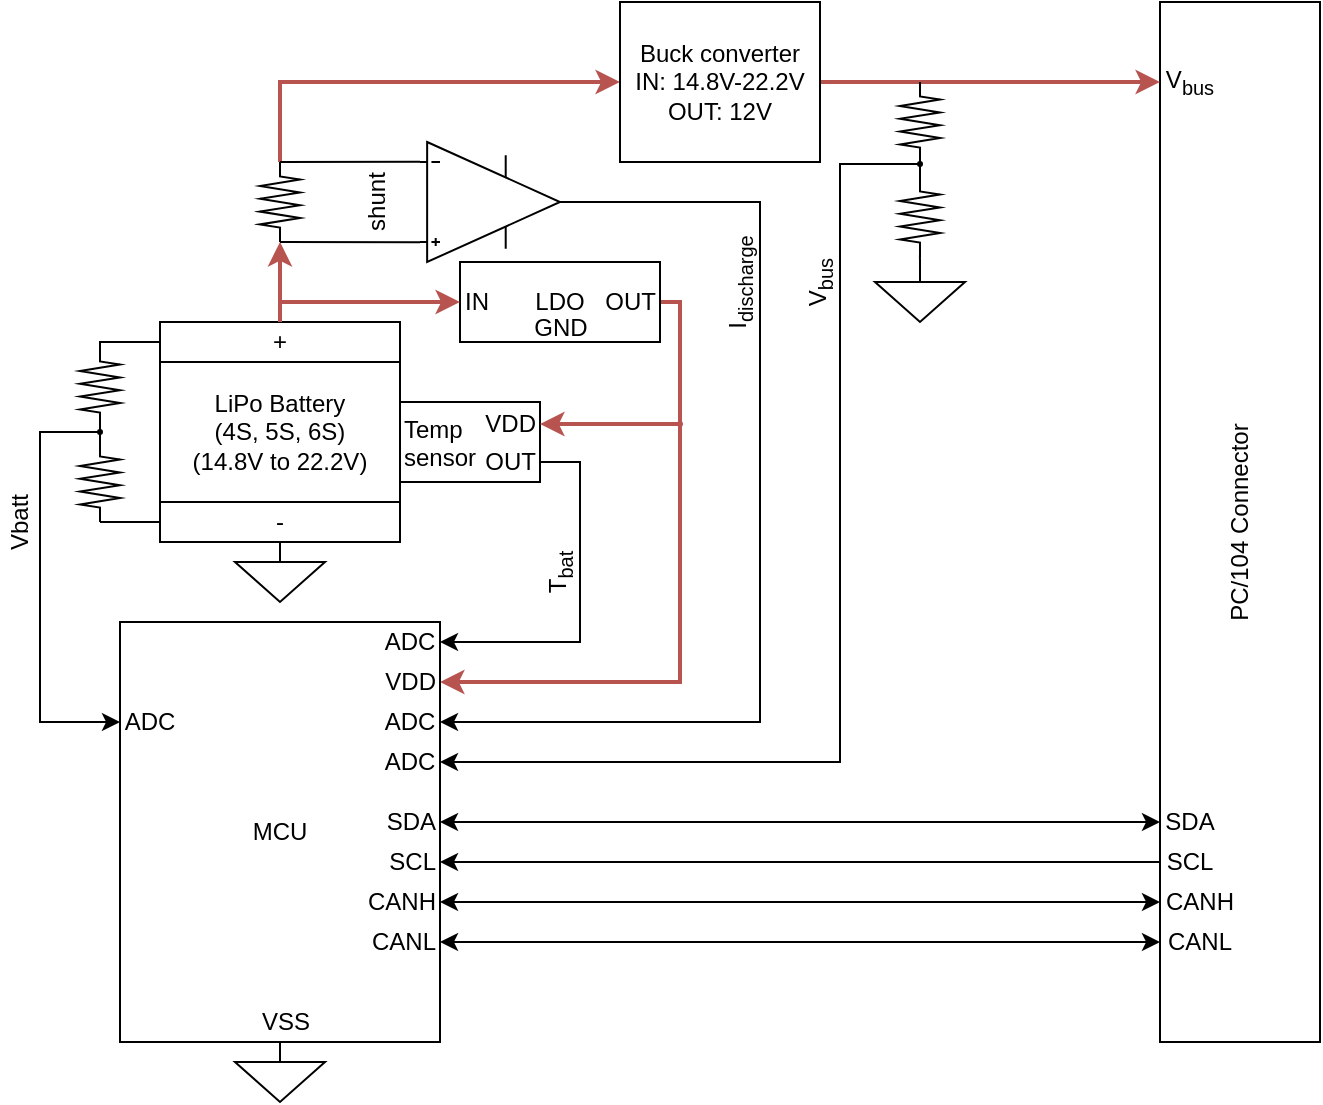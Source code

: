 <mxfile version="20.7.4" type="device"><diagram id="SvXEkmfAaPHZ2Xe7f3kF" name="EPS System Overview"><mxGraphModel dx="1434" dy="843" grid="1" gridSize="10" guides="1" tooltips="1" connect="1" arrows="1" fold="1" page="1" pageScale="1" pageWidth="850" pageHeight="1100" math="0" shadow="0"><root><mxCell id="0"/><mxCell id="1" parent="0"/><mxCell id="K8COQsO3TOyMKr10c5np-125" value="" style="edgeStyle=none;rounded=0;orthogonalLoop=1;jettySize=auto;html=1;exitX=1;exitY=0.5;exitDx=0;exitDy=0;strokeWidth=2;startArrow=none;startFill=0;endArrow=none;endFill=1;fillColor=#f8cecc;strokeColor=#B85450;" parent="1" source="K8COQsO3TOyMKr10c5np-104" edge="1"><mxGeometry relative="1" as="geometry"><mxPoint x="440" y="330" as="targetPoint"/><mxPoint x="430" y="290" as="sourcePoint"/><Array as="points"><mxPoint x="440" y="270"/></Array></mxGeometry></mxCell><mxCell id="K8COQsO3TOyMKr10c5np-108" style="edgeStyle=none;rounded=0;orthogonalLoop=1;jettySize=auto;html=1;exitX=0.5;exitY=1;exitDx=0;exitDy=0;strokeWidth=2;startArrow=none;startFill=0;endArrow=classic;endFill=1;entryX=1;entryY=0.5;entryDx=0;entryDy=0;fillColor=#f8cecc;strokeColor=#b85450;" parent="1" source="K8COQsO3TOyMKr10c5np-123" target="K8COQsO3TOyMKr10c5np-109" edge="1"><mxGeometry relative="1" as="geometry"><mxPoint x="340" y="450" as="targetPoint"/><Array as="points"><mxPoint x="440" y="340"/><mxPoint x="440" y="460"/></Array></mxGeometry></mxCell><mxCell id="K8COQsO3TOyMKr10c5np-81" value="PC/104 Connector" style="rounded=0;whiteSpace=wrap;html=1;strokeWidth=1;rotation=-90;" parent="1" vertex="1"><mxGeometry x="460" y="340" width="520" height="80" as="geometry"/></mxCell><mxCell id="K8COQsO3TOyMKr10c5np-47" style="edgeStyle=none;rounded=0;orthogonalLoop=1;jettySize=auto;html=1;strokeWidth=1;endArrow=none;endFill=0;exitX=0;exitY=0.5;exitDx=0;exitDy=0;entryX=1;entryY=0.5;entryDx=0;entryDy=0;entryPerimeter=0;" parent="1" source="K8COQsO3TOyMKr10c5np-2" target="K8COQsO3TOyMKr10c5np-53" edge="1"><mxGeometry relative="1" as="geometry"><mxPoint x="150" y="302.5" as="targetPoint"/><Array as="points"><mxPoint x="150" y="290"/></Array></mxGeometry></mxCell><mxCell id="K8COQsO3TOyMKr10c5np-6" value="" style="group" parent="1" vertex="1" connectable="0"><mxGeometry x="180" y="280" width="120" height="110" as="geometry"/></mxCell><mxCell id="K8COQsO3TOyMKr10c5np-1" value="LiPo Battery&lt;br&gt;(4S, 5S, 6S)&lt;br&gt;(14.8V to 22.2V)" style="rounded=0;whiteSpace=wrap;html=1;" parent="K8COQsO3TOyMKr10c5np-6" vertex="1"><mxGeometry width="120" height="110.0" as="geometry"/></mxCell><mxCell id="K8COQsO3TOyMKr10c5np-2" value="+" style="text;html=1;strokeColor=default;fillColor=none;align=center;verticalAlign=middle;whiteSpace=wrap;rounded=0;" parent="K8COQsO3TOyMKr10c5np-6" vertex="1"><mxGeometry width="120" height="20" as="geometry"/></mxCell><mxCell id="K8COQsO3TOyMKr10c5np-3" value="-" style="text;html=1;strokeColor=default;fillColor=none;align=center;verticalAlign=middle;whiteSpace=wrap;rounded=0;" parent="K8COQsO3TOyMKr10c5np-6" vertex="1"><mxGeometry y="90" width="120" height="20" as="geometry"/></mxCell><mxCell id="K8COQsO3TOyMKr10c5np-7" style="rounded=0;orthogonalLoop=1;jettySize=auto;html=1;exitX=0.5;exitY=0;exitDx=0;exitDy=0;fillColor=#f8cecc;strokeColor=#b85450;strokeWidth=2;entryX=0;entryY=0.5;entryDx=0;entryDy=0;entryPerimeter=0;" parent="1" source="K8COQsO3TOyMKr10c5np-2" target="K8COQsO3TOyMKr10c5np-59" edge="1"><mxGeometry relative="1" as="geometry"><mxPoint x="270" y="240" as="targetPoint"/></mxGeometry></mxCell><mxCell id="K8COQsO3TOyMKr10c5np-8" value="" style="pointerEvents=1;verticalLabelPosition=bottom;shadow=0;dashed=0;align=center;html=1;verticalAlign=top;shape=mxgraph.electrical.signal_sources.signal_ground;" parent="1" vertex="1"><mxGeometry x="217.5" y="390" width="45" height="30" as="geometry"/></mxCell><mxCell id="K8COQsO3TOyMKr10c5np-9" style="edgeStyle=orthogonalEdgeStyle;rounded=0;orthogonalLoop=1;jettySize=auto;html=1;exitX=0.5;exitY=1;exitDx=0;exitDy=0;entryX=0.5;entryY=0;entryDx=0;entryDy=0;entryPerimeter=0;strokeWidth=1;endArrow=none;endFill=0;" parent="1" source="K8COQsO3TOyMKr10c5np-3" target="K8COQsO3TOyMKr10c5np-8" edge="1"><mxGeometry relative="1" as="geometry"/></mxCell><mxCell id="K8COQsO3TOyMKr10c5np-40" style="edgeStyle=none;rounded=0;orthogonalLoop=1;jettySize=auto;html=1;strokeWidth=2;endArrow=classic;endFill=1;exitX=1;exitY=0.5;exitDx=0;exitDy=0;fillColor=#f8cecc;strokeColor=#b85450;entryX=0;entryY=0.5;entryDx=0;entryDy=0;exitPerimeter=0;" parent="1" source="K8COQsO3TOyMKr10c5np-59" target="K8COQsO3TOyMKr10c5np-42" edge="1"><mxGeometry relative="1" as="geometry"><mxPoint x="440" y="160" as="targetPoint"/><mxPoint x="270" y="200" as="sourcePoint"/><Array as="points"><mxPoint x="240" y="160"/></Array></mxGeometry></mxCell><mxCell id="K8COQsO3TOyMKr10c5np-17" style="edgeStyle=none;rounded=0;orthogonalLoop=1;jettySize=auto;html=1;strokeWidth=1;endArrow=none;endFill=0;exitX=0;exitY=0.835;exitDx=0;exitDy=0;exitPerimeter=0;entryX=0;entryY=0.5;entryDx=0;entryDy=0;entryPerimeter=0;" parent="1" source="K8COQsO3TOyMKr10c5np-19" target="K8COQsO3TOyMKr10c5np-59" edge="1"><mxGeometry relative="1" as="geometry"><mxPoint x="280" y="240" as="targetPoint"/><mxPoint x="354" y="209" as="sourcePoint"/></mxGeometry></mxCell><mxCell id="K8COQsO3TOyMKr10c5np-18" style="edgeStyle=none;rounded=0;orthogonalLoop=1;jettySize=auto;html=1;exitX=0;exitY=0.165;exitDx=0;exitDy=0;exitPerimeter=0;strokeWidth=1;endArrow=none;endFill=0;entryX=1;entryY=0.5;entryDx=0;entryDy=0;entryPerimeter=0;" parent="1" source="K8COQsO3TOyMKr10c5np-19" target="K8COQsO3TOyMKr10c5np-59" edge="1"><mxGeometry relative="1" as="geometry"><mxPoint x="280" y="200" as="targetPoint"/></mxGeometry></mxCell><mxCell id="K8COQsO3TOyMKr10c5np-39" style="edgeStyle=none;rounded=0;orthogonalLoop=1;jettySize=auto;html=1;exitX=1;exitY=0.5;exitDx=0;exitDy=0;exitPerimeter=0;entryX=1;entryY=0.5;entryDx=0;entryDy=0;strokeWidth=1;endArrow=classic;endFill=1;startArrow=none;" parent="1" source="K8COQsO3TOyMKr10c5np-69" target="K8COQsO3TOyMKr10c5np-38" edge="1"><mxGeometry relative="1" as="geometry"><Array as="points"><mxPoint x="480" y="220"/><mxPoint x="480" y="480"/></Array></mxGeometry></mxCell><mxCell id="K8COQsO3TOyMKr10c5np-19" value="" style="verticalLabelPosition=bottom;shadow=0;dashed=0;align=center;html=1;verticalAlign=top;shape=mxgraph.electrical.abstract.operational_amp_1;rotation=0;aspect=fixed;" parent="1" vertex="1"><mxGeometry x="310" y="190" width="70" height="60" as="geometry"/></mxCell><mxCell id="K8COQsO3TOyMKr10c5np-32" value="MCU" style="rounded=0;whiteSpace=wrap;html=1;" parent="1" vertex="1"><mxGeometry x="160" y="430" width="160" height="210" as="geometry"/></mxCell><mxCell id="K8COQsO3TOyMKr10c5np-38" value="ADC" style="text;html=1;strokeColor=none;fillColor=none;align=center;verticalAlign=middle;whiteSpace=wrap;rounded=0;" parent="1" vertex="1"><mxGeometry x="290" y="470" width="30" height="20" as="geometry"/></mxCell><mxCell id="K8COQsO3TOyMKr10c5np-46" style="edgeStyle=none;rounded=0;orthogonalLoop=1;jettySize=auto;html=1;strokeWidth=2;endArrow=classic;endFill=1;exitX=1;exitY=0.5;exitDx=0;exitDy=0;fillColor=#f8cecc;strokeColor=#b85450;entryX=0;entryY=0.5;entryDx=0;entryDy=0;" parent="1" source="K8COQsO3TOyMKr10c5np-42" target="K8COQsO3TOyMKr10c5np-82" edge="1"><mxGeometry relative="1" as="geometry"><mxPoint x="670" y="160" as="targetPoint"/></mxGeometry></mxCell><mxCell id="K8COQsO3TOyMKr10c5np-42" value="Buck converter&lt;br&gt;IN: 14.8V-22.2V&lt;br&gt;OUT: 12V" style="rounded=0;whiteSpace=wrap;html=1;" parent="1" vertex="1"><mxGeometry x="410" y="120" width="100" height="80" as="geometry"/></mxCell><mxCell id="K8COQsO3TOyMKr10c5np-55" style="edgeStyle=none;rounded=0;orthogonalLoop=1;jettySize=auto;html=1;exitX=0.5;exitY=1;exitDx=0;exitDy=0;entryX=1;entryY=0.5;entryDx=0;entryDy=0;entryPerimeter=0;strokeWidth=1;endArrow=none;endFill=0;startArrow=none;" parent="1" source="K8COQsO3TOyMKr10c5np-65" target="K8COQsO3TOyMKr10c5np-54" edge="1"><mxGeometry relative="1" as="geometry"/></mxCell><mxCell id="K8COQsO3TOyMKr10c5np-63" style="edgeStyle=none;rounded=0;orthogonalLoop=1;jettySize=auto;html=1;strokeWidth=1;endArrow=classic;endFill=1;entryX=0;entryY=0.5;entryDx=0;entryDy=0;exitX=0;exitY=0.5;exitDx=0;exitDy=0;" parent="1" source="K8COQsO3TOyMKr10c5np-65" target="K8COQsO3TOyMKr10c5np-64" edge="1"><mxGeometry relative="1" as="geometry"><mxPoint x="130" y="420" as="targetPoint"/><mxPoint x="150" y="340" as="sourcePoint"/><Array as="points"><mxPoint x="120" y="335"/><mxPoint x="120" y="480"/></Array></mxGeometry></mxCell><mxCell id="K8COQsO3TOyMKr10c5np-53" value="" style="pointerEvents=1;verticalLabelPosition=bottom;shadow=0;dashed=0;align=center;html=1;verticalAlign=top;shape=mxgraph.electrical.resistors.resistor_2;strokeColor=default;strokeWidth=1;rotation=-90;" parent="1" vertex="1"><mxGeometry x="130" y="302.5" width="40" height="20" as="geometry"/></mxCell><mxCell id="K8COQsO3TOyMKr10c5np-54" value="" style="pointerEvents=1;verticalLabelPosition=bottom;shadow=0;dashed=0;align=center;html=1;verticalAlign=top;shape=mxgraph.electrical.resistors.resistor_2;strokeColor=default;strokeWidth=1;rotation=-90;" parent="1" vertex="1"><mxGeometry x="130" y="350" width="40" height="20" as="geometry"/></mxCell><mxCell id="K8COQsO3TOyMKr10c5np-56" style="edgeStyle=none;rounded=0;orthogonalLoop=1;jettySize=auto;html=1;exitX=0;exitY=0.5;exitDx=0;exitDy=0;entryX=0;entryY=0.5;entryDx=0;entryDy=0;entryPerimeter=0;strokeWidth=1;endArrow=none;endFill=0;" parent="1" source="K8COQsO3TOyMKr10c5np-3" target="K8COQsO3TOyMKr10c5np-54" edge="1"><mxGeometry relative="1" as="geometry"/></mxCell><mxCell id="K8COQsO3TOyMKr10c5np-59" value="" style="pointerEvents=1;verticalLabelPosition=bottom;shadow=0;dashed=0;align=center;html=1;verticalAlign=top;shape=mxgraph.electrical.resistors.resistor_2;strokeColor=default;strokeWidth=1;rotation=-90;" parent="1" vertex="1"><mxGeometry x="220" y="210" width="40" height="20" as="geometry"/></mxCell><mxCell id="K8COQsO3TOyMKr10c5np-61" value="shunt" style="text;html=1;strokeColor=none;fillColor=none;align=center;verticalAlign=middle;whiteSpace=wrap;rounded=0;strokeWidth=1;rotation=-90;" parent="1" vertex="1"><mxGeometry x="267" y="215" width="42.5" height="10" as="geometry"/></mxCell><mxCell id="K8COQsO3TOyMKr10c5np-64" value="ADC" style="text;html=1;strokeColor=none;fillColor=none;align=center;verticalAlign=middle;whiteSpace=wrap;rounded=0;" parent="1" vertex="1"><mxGeometry x="160" y="470" width="30" height="20" as="geometry"/></mxCell><mxCell id="K8COQsO3TOyMKr10c5np-65" value="" style="ellipse;whiteSpace=wrap;html=1;aspect=fixed;strokeColor=default;strokeWidth=1;fillColor=#000000;" parent="1" vertex="1"><mxGeometry x="149" y="334" width="2" height="2" as="geometry"/></mxCell><mxCell id="K8COQsO3TOyMKr10c5np-66" value="" style="edgeStyle=none;rounded=0;orthogonalLoop=1;jettySize=auto;html=1;exitX=0;exitY=0.5;exitDx=0;exitDy=0;exitPerimeter=0;entryX=0.5;entryY=0;entryDx=0;entryDy=0;strokeWidth=1;endArrow=none;endFill=0;" parent="1" source="K8COQsO3TOyMKr10c5np-53" target="K8COQsO3TOyMKr10c5np-65" edge="1"><mxGeometry relative="1" as="geometry"><mxPoint x="150" y="332.5" as="sourcePoint"/><mxPoint x="150" y="340" as="targetPoint"/></mxGeometry></mxCell><mxCell id="K8COQsO3TOyMKr10c5np-68" value="Vbatt" style="text;html=1;strokeColor=none;fillColor=none;align=center;verticalAlign=middle;whiteSpace=wrap;rounded=0;strokeWidth=1;rotation=-90;" parent="1" vertex="1"><mxGeometry x="80" y="370" width="60" height="20" as="geometry"/></mxCell><mxCell id="K8COQsO3TOyMKr10c5np-69" value="I&lt;sub&gt;discharge&lt;/sub&gt;" style="text;html=1;strokeColor=none;fillColor=none;align=center;verticalAlign=middle;whiteSpace=wrap;rounded=0;strokeWidth=1;rotation=-90;" parent="1" vertex="1"><mxGeometry x="430" y="250" width="80" height="20" as="geometry"/></mxCell><mxCell id="K8COQsO3TOyMKr10c5np-70" value="" style="edgeStyle=none;rounded=0;orthogonalLoop=1;jettySize=auto;html=1;exitX=1;exitY=0.5;exitDx=0;exitDy=0;exitPerimeter=0;entryX=1;entryY=0.5;entryDx=0;entryDy=0;strokeWidth=1;endArrow=none;endFill=1;" parent="1" source="K8COQsO3TOyMKr10c5np-19" target="K8COQsO3TOyMKr10c5np-69" edge="1"><mxGeometry relative="1" as="geometry"><mxPoint x="380" y="220" as="sourcePoint"/><mxPoint x="320" y="460" as="targetPoint"/><Array as="points"/></mxGeometry></mxCell><mxCell id="K8COQsO3TOyMKr10c5np-74" style="edgeStyle=none;rounded=0;orthogonalLoop=1;jettySize=auto;html=1;exitX=0;exitY=0.5;exitDx=0;exitDy=0;exitPerimeter=0;entryX=1;entryY=0.5;entryDx=0;entryDy=0;strokeWidth=1;endArrow=classic;endFill=1;startArrow=none;" parent="1" source="K8COQsO3TOyMKr10c5np-79" target="K8COQsO3TOyMKr10c5np-73" edge="1"><mxGeometry relative="1" as="geometry"><Array as="points"><mxPoint x="520" y="201"/><mxPoint x="520" y="500"/></Array></mxGeometry></mxCell><mxCell id="K8COQsO3TOyMKr10c5np-71" value="" style="pointerEvents=1;verticalLabelPosition=bottom;shadow=0;dashed=0;align=center;html=1;verticalAlign=top;shape=mxgraph.electrical.resistors.resistor_2;strokeColor=default;strokeWidth=1;rotation=-90;" parent="1" vertex="1"><mxGeometry x="540" y="170" width="40" height="20" as="geometry"/></mxCell><mxCell id="K8COQsO3TOyMKr10c5np-75" style="edgeStyle=none;rounded=0;orthogonalLoop=1;jettySize=auto;html=1;exitX=1;exitY=0.5;exitDx=0;exitDy=0;exitPerimeter=0;entryX=0;entryY=0.5;entryDx=0;entryDy=0;entryPerimeter=0;strokeWidth=1;endArrow=none;endFill=0;" parent="1" source="K8COQsO3TOyMKr10c5np-72" target="K8COQsO3TOyMKr10c5np-71" edge="1"><mxGeometry relative="1" as="geometry"/></mxCell><mxCell id="K8COQsO3TOyMKr10c5np-72" value="" style="pointerEvents=1;verticalLabelPosition=bottom;shadow=0;dashed=0;align=center;html=1;verticalAlign=top;shape=mxgraph.electrical.resistors.resistor_2;strokeColor=default;strokeWidth=1;rotation=-90;" parent="1" vertex="1"><mxGeometry x="540" y="217.5" width="40" height="20" as="geometry"/></mxCell><mxCell id="K8COQsO3TOyMKr10c5np-73" value="ADC" style="text;html=1;strokeColor=none;fillColor=none;align=center;verticalAlign=middle;whiteSpace=wrap;rounded=0;" parent="1" vertex="1"><mxGeometry x="290" y="490" width="30" height="20" as="geometry"/></mxCell><mxCell id="K8COQsO3TOyMKr10c5np-76" value="V&lt;sub&gt;bus&lt;/sub&gt;" style="text;html=1;strokeColor=none;fillColor=none;align=center;verticalAlign=middle;whiteSpace=wrap;rounded=0;strokeWidth=1;rotation=-90;" parent="1" vertex="1"><mxGeometry x="470" y="250" width="80" height="20" as="geometry"/></mxCell><mxCell id="K8COQsO3TOyMKr10c5np-78" style="edgeStyle=none;rounded=0;orthogonalLoop=1;jettySize=auto;html=1;exitX=0.5;exitY=0;exitDx=0;exitDy=0;exitPerimeter=0;entryX=0.024;entryY=0.498;entryDx=0;entryDy=0;entryPerimeter=0;strokeWidth=1;endArrow=none;endFill=0;" parent="1" source="K8COQsO3TOyMKr10c5np-77" target="K8COQsO3TOyMKr10c5np-72" edge="1"><mxGeometry relative="1" as="geometry"/></mxCell><mxCell id="K8COQsO3TOyMKr10c5np-77" value="" style="pointerEvents=1;verticalLabelPosition=bottom;shadow=0;dashed=0;align=center;html=1;verticalAlign=top;shape=mxgraph.electrical.signal_sources.signal_ground;" parent="1" vertex="1"><mxGeometry x="537.5" y="250" width="45" height="30" as="geometry"/></mxCell><mxCell id="K8COQsO3TOyMKr10c5np-79" value="" style="ellipse;whiteSpace=wrap;html=1;aspect=fixed;strokeColor=default;strokeWidth=1;fillColor=#000000;" parent="1" vertex="1"><mxGeometry x="559" y="200" width="2" height="2" as="geometry"/></mxCell><mxCell id="K8COQsO3TOyMKr10c5np-80" value="" style="edgeStyle=none;rounded=0;orthogonalLoop=1;jettySize=auto;html=1;exitX=0;exitY=0.5;exitDx=0;exitDy=0;exitPerimeter=0;entryX=1;entryY=0.5;entryDx=0;entryDy=0;strokeWidth=1;endArrow=none;endFill=1;" parent="1" source="K8COQsO3TOyMKr10c5np-71" target="K8COQsO3TOyMKr10c5np-79" edge="1"><mxGeometry relative="1" as="geometry"><mxPoint x="560" y="200" as="sourcePoint"/><mxPoint x="320" y="470" as="targetPoint"/><Array as="points"/></mxGeometry></mxCell><mxCell id="K8COQsO3TOyMKr10c5np-82" value="V&lt;sub&gt;bus&lt;/sub&gt;" style="text;html=1;strokeColor=none;fillColor=none;align=center;verticalAlign=middle;whiteSpace=wrap;rounded=0;" parent="1" vertex="1"><mxGeometry x="680" y="150" width="30" height="20" as="geometry"/></mxCell><mxCell id="K8COQsO3TOyMKr10c5np-83" value="SDA" style="text;html=1;strokeColor=none;fillColor=none;align=center;verticalAlign=middle;whiteSpace=wrap;rounded=0;" parent="1" vertex="1"><mxGeometry x="680" y="520" width="30" height="20" as="geometry"/></mxCell><mxCell id="K8COQsO3TOyMKr10c5np-85" value="SCL" style="text;html=1;strokeColor=none;fillColor=none;align=center;verticalAlign=middle;whiteSpace=wrap;rounded=0;" parent="1" vertex="1"><mxGeometry x="680" y="540" width="30" height="20" as="geometry"/></mxCell><mxCell id="K8COQsO3TOyMKr10c5np-86" value="CANH" style="text;html=1;strokeColor=none;fillColor=none;align=center;verticalAlign=middle;whiteSpace=wrap;rounded=0;" parent="1" vertex="1"><mxGeometry x="680" y="560" width="40" height="20" as="geometry"/></mxCell><mxCell id="K8COQsO3TOyMKr10c5np-87" value="CANL" style="text;html=1;strokeColor=none;fillColor=none;align=center;verticalAlign=middle;whiteSpace=wrap;rounded=0;" parent="1" vertex="1"><mxGeometry x="680" y="580" width="40" height="20" as="geometry"/></mxCell><mxCell id="K8COQsO3TOyMKr10c5np-92" style="edgeStyle=none;rounded=0;orthogonalLoop=1;jettySize=auto;html=1;entryX=0;entryY=0.5;entryDx=0;entryDy=0;strokeWidth=1;endArrow=classic;endFill=1;startArrow=classic;startFill=1;" parent="1" source="K8COQsO3TOyMKr10c5np-88" target="K8COQsO3TOyMKr10c5np-83" edge="1"><mxGeometry relative="1" as="geometry"/></mxCell><mxCell id="K8COQsO3TOyMKr10c5np-88" value="SDA" style="text;html=1;strokeColor=none;fillColor=none;align=right;verticalAlign=middle;whiteSpace=wrap;rounded=0;" parent="1" vertex="1"><mxGeometry x="290" y="520" width="30" height="20" as="geometry"/></mxCell><mxCell id="K8COQsO3TOyMKr10c5np-93" style="edgeStyle=none;rounded=0;orthogonalLoop=1;jettySize=auto;html=1;entryX=0;entryY=0.5;entryDx=0;entryDy=0;strokeWidth=1;startArrow=classic;startFill=1;endArrow=none;endFill=0;" parent="1" source="K8COQsO3TOyMKr10c5np-89" target="K8COQsO3TOyMKr10c5np-85" edge="1"><mxGeometry relative="1" as="geometry"/></mxCell><mxCell id="K8COQsO3TOyMKr10c5np-89" value="SCL" style="text;html=1;strokeColor=none;fillColor=none;align=right;verticalAlign=middle;whiteSpace=wrap;rounded=0;" parent="1" vertex="1"><mxGeometry x="290" y="540" width="30" height="20" as="geometry"/></mxCell><mxCell id="K8COQsO3TOyMKr10c5np-94" style="edgeStyle=none;rounded=0;orthogonalLoop=1;jettySize=auto;html=1;entryX=0;entryY=0.5;entryDx=0;entryDy=0;strokeWidth=1;startArrow=classic;startFill=1;endArrow=classic;endFill=1;" parent="1" source="K8COQsO3TOyMKr10c5np-90" target="K8COQsO3TOyMKr10c5np-86" edge="1"><mxGeometry relative="1" as="geometry"/></mxCell><mxCell id="K8COQsO3TOyMKr10c5np-90" value="CANH" style="text;html=1;strokeColor=none;fillColor=none;align=right;verticalAlign=middle;whiteSpace=wrap;rounded=0;" parent="1" vertex="1"><mxGeometry x="280" y="560" width="40" height="20" as="geometry"/></mxCell><mxCell id="K8COQsO3TOyMKr10c5np-95" style="edgeStyle=none;rounded=0;orthogonalLoop=1;jettySize=auto;html=1;entryX=0;entryY=0.5;entryDx=0;entryDy=0;strokeWidth=1;startArrow=classic;startFill=1;endArrow=classic;endFill=1;" parent="1" source="K8COQsO3TOyMKr10c5np-91" target="K8COQsO3TOyMKr10c5np-87" edge="1"><mxGeometry relative="1" as="geometry"/></mxCell><mxCell id="K8COQsO3TOyMKr10c5np-91" value="CANL" style="text;html=1;strokeColor=none;fillColor=none;align=right;verticalAlign=middle;whiteSpace=wrap;rounded=0;" parent="1" vertex="1"><mxGeometry x="280" y="580" width="40" height="20" as="geometry"/></mxCell><mxCell id="K8COQsO3TOyMKr10c5np-97" value="" style="pointerEvents=1;verticalLabelPosition=bottom;shadow=0;dashed=0;align=center;html=1;verticalAlign=top;shape=mxgraph.electrical.signal_sources.signal_ground;" parent="1" vertex="1"><mxGeometry x="217.5" y="640" width="45" height="30" as="geometry"/></mxCell><mxCell id="K8COQsO3TOyMKr10c5np-98" value="VSS" style="text;html=1;strokeColor=none;fillColor=none;align=center;verticalAlign=middle;whiteSpace=wrap;rounded=0;" parent="1" vertex="1"><mxGeometry x="222.5" y="620" width="40" height="20" as="geometry"/></mxCell><mxCell id="K8COQsO3TOyMKr10c5np-106" value="" style="group;align=right;" parent="1" vertex="1" connectable="0"><mxGeometry x="330" y="250" width="100" height="40" as="geometry"/></mxCell><mxCell id="K8COQsO3TOyMKr10c5np-96" value="LDO" style="rounded=0;whiteSpace=wrap;html=1;" parent="K8COQsO3TOyMKr10c5np-106" vertex="1"><mxGeometry width="100" height="40" as="geometry"/></mxCell><mxCell id="K8COQsO3TOyMKr10c5np-103" value="IN" style="text;html=1;strokeColor=none;fillColor=none;align=center;verticalAlign=middle;whiteSpace=wrap;rounded=0;" parent="K8COQsO3TOyMKr10c5np-106" vertex="1"><mxGeometry y="12.523" width="16.667" height="14.953" as="geometry"/></mxCell><mxCell id="K8COQsO3TOyMKr10c5np-104" value="OUT" style="text;html=1;strokeColor=none;fillColor=none;align=right;verticalAlign=middle;whiteSpace=wrap;rounded=0;" parent="K8COQsO3TOyMKr10c5np-106" vertex="1"><mxGeometry x="75" y="12.523" width="25" height="14.953" as="geometry"/></mxCell><mxCell id="K8COQsO3TOyMKr10c5np-105" value="GND" style="text;html=1;strokeColor=none;fillColor=none;align=center;verticalAlign=middle;whiteSpace=wrap;rounded=0;" parent="K8COQsO3TOyMKr10c5np-106" vertex="1"><mxGeometry x="37.5" y="25.047" width="25" height="14.953" as="geometry"/></mxCell><mxCell id="K8COQsO3TOyMKr10c5np-107" style="edgeStyle=none;rounded=0;orthogonalLoop=1;jettySize=auto;html=1;entryX=0;entryY=0.5;entryDx=0;entryDy=0;strokeWidth=2;startArrow=none;startFill=0;endArrow=classic;endFill=1;fillColor=#f8cecc;strokeColor=#b85450;" parent="1" target="K8COQsO3TOyMKr10c5np-103" edge="1"><mxGeometry relative="1" as="geometry"><mxPoint x="240" y="270" as="sourcePoint"/></mxGeometry></mxCell><mxCell id="K8COQsO3TOyMKr10c5np-109" value="VDD" style="text;html=1;strokeColor=none;fillColor=none;align=right;verticalAlign=middle;whiteSpace=wrap;rounded=0;" parent="1" vertex="1"><mxGeometry x="280" y="450" width="40" height="20" as="geometry"/></mxCell><mxCell id="K8COQsO3TOyMKr10c5np-117" style="edgeStyle=none;rounded=0;orthogonalLoop=1;jettySize=auto;html=1;entryX=1;entryY=0.5;entryDx=0;entryDy=0;strokeWidth=1;startArrow=none;startFill=0;endArrow=classic;endFill=1;exitX=1;exitY=0.5;exitDx=0;exitDy=0;" parent="1" source="K8COQsO3TOyMKr10c5np-120" target="K8COQsO3TOyMKr10c5np-116" edge="1"><mxGeometry relative="1" as="geometry"><Array as="points"><mxPoint x="390" y="350"/><mxPoint x="390" y="440"/></Array></mxGeometry></mxCell><mxCell id="K8COQsO3TOyMKr10c5np-116" value="ADC" style="text;html=1;strokeColor=none;fillColor=none;align=center;verticalAlign=middle;whiteSpace=wrap;rounded=0;" parent="1" vertex="1"><mxGeometry x="290" y="430" width="30" height="20" as="geometry"/></mxCell><mxCell id="K8COQsO3TOyMKr10c5np-118" value="T&lt;sub&gt;bat&lt;/sub&gt;" style="text;html=1;strokeColor=none;fillColor=none;align=center;verticalAlign=middle;whiteSpace=wrap;rounded=0;strokeWidth=1;rotation=-90;" parent="1" vertex="1"><mxGeometry x="365" y="395" width="30" height="20" as="geometry"/></mxCell><mxCell id="K8COQsO3TOyMKr10c5np-122" value="" style="group" parent="1" vertex="1" connectable="0"><mxGeometry x="300" y="320" width="70" height="40" as="geometry"/></mxCell><mxCell id="K8COQsO3TOyMKr10c5np-115" value="" style="rounded=0;whiteSpace=wrap;html=1;strokeWidth=1;" parent="K8COQsO3TOyMKr10c5np-122" vertex="1"><mxGeometry width="70" height="40" as="geometry"/></mxCell><mxCell id="K8COQsO3TOyMKr10c5np-119" value="Temp sensor" style="text;fontColor=default;whiteSpace=wrap;labelBackgroundColor=none;" parent="K8COQsO3TOyMKr10c5np-122" vertex="1"><mxGeometry width="40" height="40" as="geometry"/></mxCell><mxCell id="K8COQsO3TOyMKr10c5np-120" value="OUT" style="text;html=1;strokeColor=none;fillColor=none;align=right;verticalAlign=middle;whiteSpace=wrap;rounded=0;" parent="K8COQsO3TOyMKr10c5np-122" vertex="1"><mxGeometry x="45" y="25.043" width="25" height="10" as="geometry"/></mxCell><mxCell id="K8COQsO3TOyMKr10c5np-121" value="VDD" style="text;html=1;strokeColor=none;fillColor=none;align=right;verticalAlign=middle;whiteSpace=wrap;rounded=0;" parent="K8COQsO3TOyMKr10c5np-122" vertex="1"><mxGeometry x="45" y="6.003" width="25" height="10" as="geometry"/></mxCell><mxCell id="K8COQsO3TOyMKr10c5np-126" style="edgeStyle=none;rounded=0;orthogonalLoop=1;jettySize=auto;html=1;entryX=1;entryY=0.5;entryDx=0;entryDy=0;strokeColor=#B85450;strokeWidth=2;fontColor=default;startArrow=none;startFill=0;endArrow=classic;endFill=1;" parent="1" source="K8COQsO3TOyMKr10c5np-123" target="K8COQsO3TOyMKr10c5np-121" edge="1"><mxGeometry relative="1" as="geometry"/></mxCell><mxCell id="K8COQsO3TOyMKr10c5np-123" value="" style="ellipse;whiteSpace=wrap;html=1;aspect=fixed;strokeColor=#b85450;strokeWidth=1;fillColor=#B85450;" parent="1" vertex="1"><mxGeometry x="439" y="330" width="2" height="2" as="geometry"/></mxCell></root></mxGraphModel></diagram></mxfile>